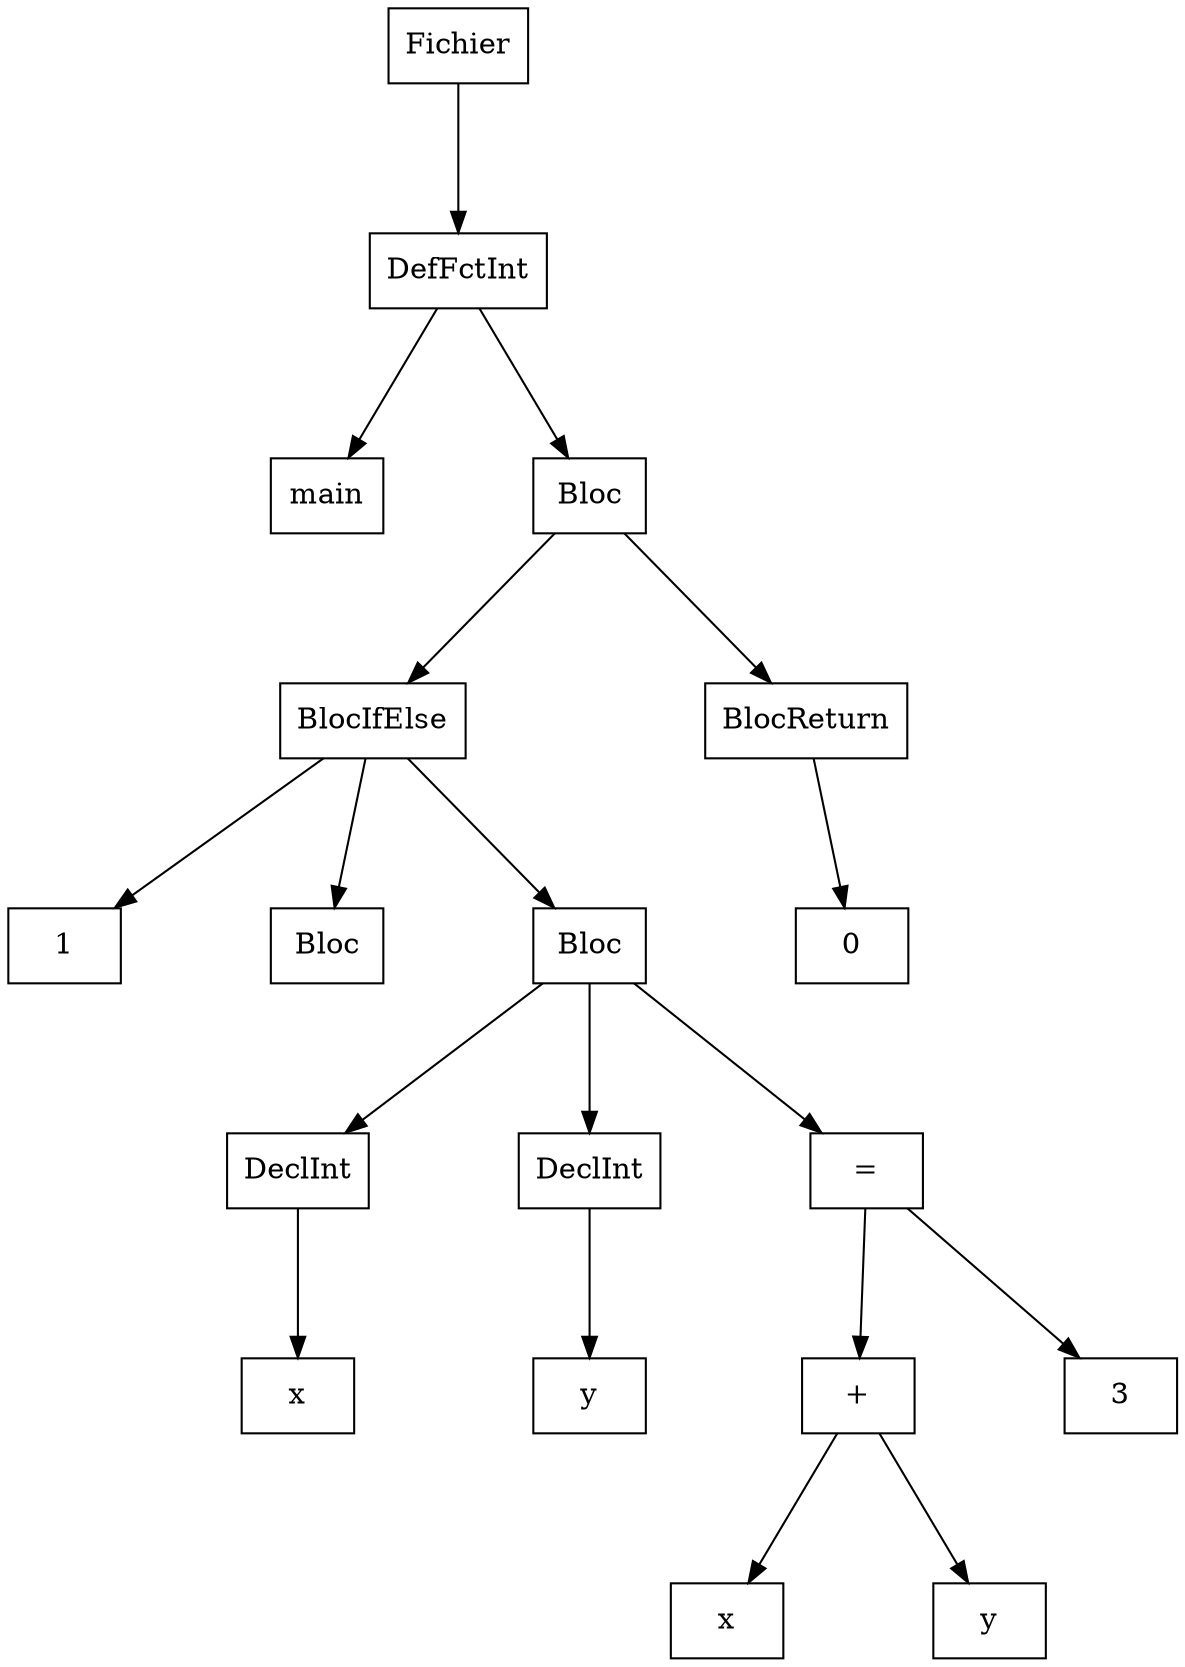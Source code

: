 digraph "ast"{

	nodesep=1;
	ranksep=1;

	N0 [label="Fichier", shape="box"];
	N1 [label="DefFctInt", shape="box"];
	N2 [label="main", shape="box"];
	N3 [label="Bloc", shape="box"];
	N4 [label="BlocIfElse", shape="box"];
	N5 [label="1", shape="box"];
	N6 [label="Bloc", shape="box"];
	N7 [label="Bloc", shape="box"];
	N8 [label="DeclInt", shape="box"];
	N9 [label="x", shape="box"];
	N10 [label="DeclInt", shape="box"];
	N11 [label="y", shape="box"];
	N12 [label="=", shape="box"];
	N13 [label="+", shape="box"];
	N14 [label="x", shape="box"];
	N15 [label="y", shape="box"];
	N16 [label="3", shape="box"];
	N17 [label="BlocReturn", shape="box"];
	N18 [label="0", shape="box"];

	N1 -> N2; 
	N4 -> N5; 
	N4 -> N6; 
	N8 -> N9; 
	N7 -> N8; 
	N10 -> N11; 
	N7 -> N10; 
	N13 -> N14; 
	N13 -> N15; 
	N12 -> N13; 
	N12 -> N16; 
	N7 -> N12; 
	N4 -> N7; 
	N3 -> N4; 
	N17 -> N18; 
	N3 -> N17; 
	N1 -> N3; 
	N0 -> N1; 
}
